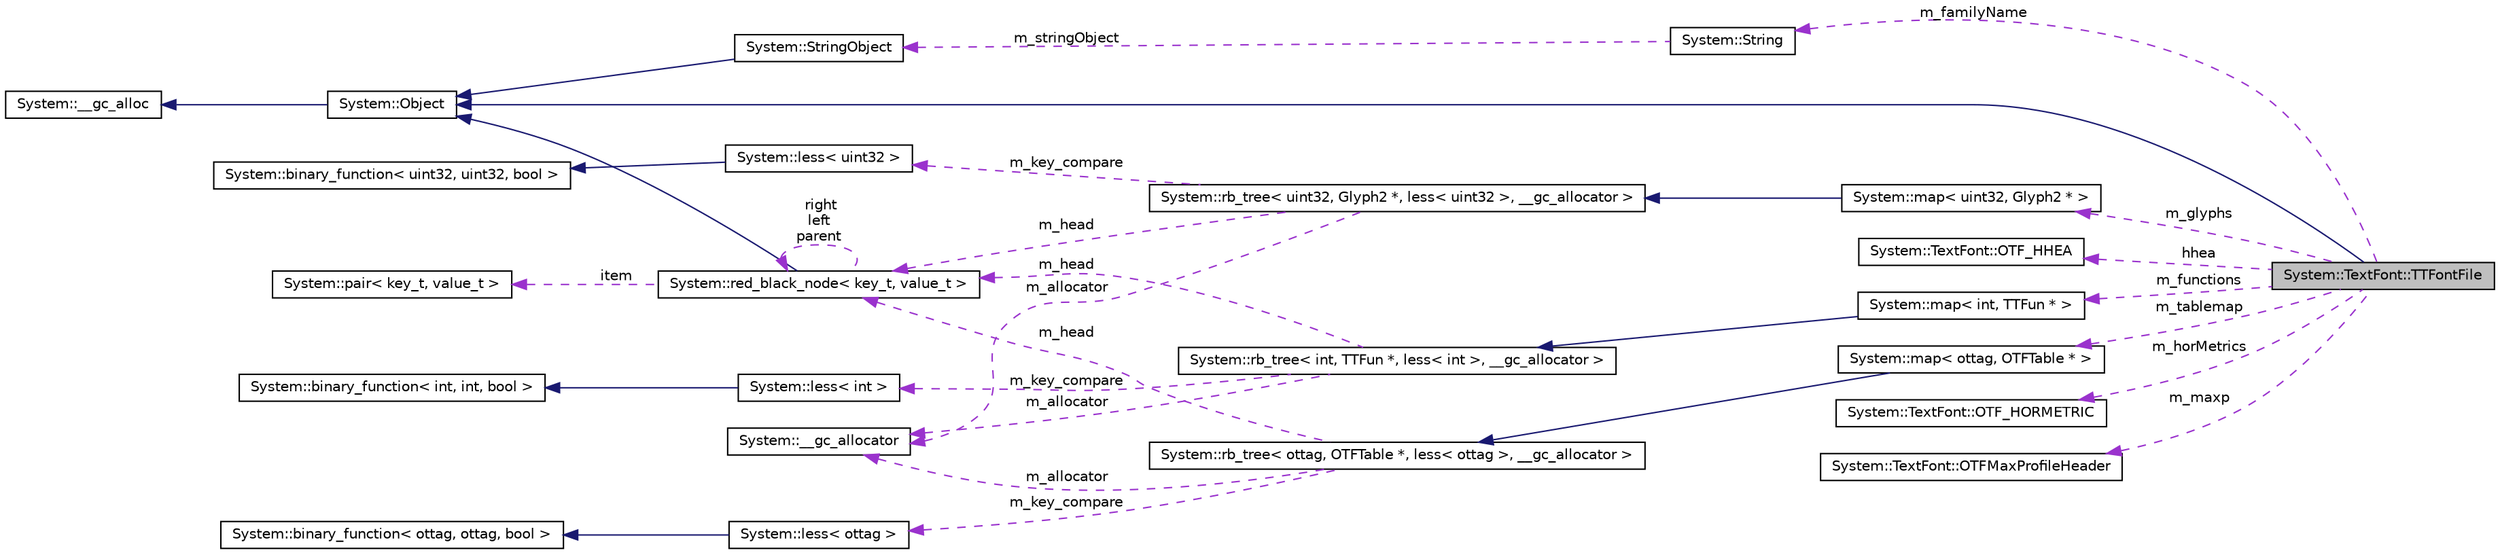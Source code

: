 digraph G
{
  edge [fontname="Helvetica",fontsize="10",labelfontname="Helvetica",labelfontsize="10"];
  node [fontname="Helvetica",fontsize="10",shape=record];
  rankdir="LR";
  Node1 [label="System::TextFont::TTFontFile",height=0.2,width=0.4,color="black", fillcolor="grey75", style="filled" fontcolor="black"];
  Node2 -> Node1 [dir="back",color="midnightblue",fontsize="10",style="solid",fontname="Helvetica"];
  Node2 [label="System::Object",height=0.2,width=0.4,color="black", fillcolor="white", style="filled",URL="$class_system_1_1_object.html"];
  Node3 -> Node2 [dir="back",color="midnightblue",fontsize="10",style="solid",fontname="Helvetica"];
  Node3 [label="System::__gc_alloc",height=0.2,width=0.4,color="black", fillcolor="white", style="filled",URL="$class_system_1_1____gc__alloc.html"];
  Node4 -> Node1 [dir="back",color="darkorchid3",fontsize="10",style="dashed",label=" m_tablemap" ,fontname="Helvetica"];
  Node4 [label="System::map\< ottag, OTFTable * \>",height=0.2,width=0.4,color="black", fillcolor="white", style="filled",URL="$class_system_1_1map.html"];
  Node5 -> Node4 [dir="back",color="midnightblue",fontsize="10",style="solid",fontname="Helvetica"];
  Node5 [label="System::rb_tree\< ottag, OTFTable *, less\< ottag \>, __gc_allocator \>",height=0.2,width=0.4,color="black", fillcolor="white", style="filled",URL="$class_system_1_1rb__tree.html"];
  Node6 -> Node5 [dir="back",color="darkorchid3",fontsize="10",style="dashed",label=" m_allocator" ,fontname="Helvetica"];
  Node6 [label="System::__gc_allocator",height=0.2,width=0.4,color="black", fillcolor="white", style="filled",URL="$class_system_1_1____gc__allocator.html"];
  Node7 -> Node5 [dir="back",color="darkorchid3",fontsize="10",style="dashed",label=" m_head" ,fontname="Helvetica"];
  Node7 [label="System::red_black_node\< key_t, value_t \>",height=0.2,width=0.4,color="black", fillcolor="white", style="filled",URL="$class_system_1_1red__black__node.html"];
  Node2 -> Node7 [dir="back",color="midnightblue",fontsize="10",style="solid",fontname="Helvetica"];
  Node7 -> Node7 [dir="back",color="darkorchid3",fontsize="10",style="dashed",label=" right\nleft\nparent" ,fontname="Helvetica"];
  Node8 -> Node7 [dir="back",color="darkorchid3",fontsize="10",style="dashed",label=" item" ,fontname="Helvetica"];
  Node8 [label="System::pair\< key_t, value_t \>",height=0.2,width=0.4,color="black", fillcolor="white", style="filled",URL="$class_system_1_1pair.html"];
  Node9 -> Node5 [dir="back",color="darkorchid3",fontsize="10",style="dashed",label=" m_key_compare" ,fontname="Helvetica"];
  Node9 [label="System::less\< ottag \>",height=0.2,width=0.4,color="black", fillcolor="white", style="filled",URL="$class_system_1_1less.html"];
  Node10 -> Node9 [dir="back",color="midnightblue",fontsize="10",style="solid",fontname="Helvetica"];
  Node10 [label="System::binary_function\< ottag, ottag, bool \>",height=0.2,width=0.4,color="black", fillcolor="white", style="filled",URL="$class_system_1_1binary__function.html"];
  Node11 -> Node1 [dir="back",color="darkorchid3",fontsize="10",style="dashed",label=" m_functions" ,fontname="Helvetica"];
  Node11 [label="System::map\< int, TTFun * \>",height=0.2,width=0.4,color="black", fillcolor="white", style="filled",URL="$class_system_1_1map.html"];
  Node12 -> Node11 [dir="back",color="midnightblue",fontsize="10",style="solid",fontname="Helvetica"];
  Node12 [label="System::rb_tree\< int, TTFun *, less\< int \>, __gc_allocator \>",height=0.2,width=0.4,color="black", fillcolor="white", style="filled",URL="$class_system_1_1rb__tree.html"];
  Node6 -> Node12 [dir="back",color="darkorchid3",fontsize="10",style="dashed",label=" m_allocator" ,fontname="Helvetica"];
  Node13 -> Node12 [dir="back",color="darkorchid3",fontsize="10",style="dashed",label=" m_key_compare" ,fontname="Helvetica"];
  Node13 [label="System::less\< int \>",height=0.2,width=0.4,color="black", fillcolor="white", style="filled",URL="$class_system_1_1less.html"];
  Node14 -> Node13 [dir="back",color="midnightblue",fontsize="10",style="solid",fontname="Helvetica"];
  Node14 [label="System::binary_function\< int, int, bool \>",height=0.2,width=0.4,color="black", fillcolor="white", style="filled",URL="$class_system_1_1binary__function.html"];
  Node7 -> Node12 [dir="back",color="darkorchid3",fontsize="10",style="dashed",label=" m_head" ,fontname="Helvetica"];
  Node15 -> Node1 [dir="back",color="darkorchid3",fontsize="10",style="dashed",label=" hhea" ,fontname="Helvetica"];
  Node15 [label="System::TextFont::OTF_HHEA",height=0.2,width=0.4,color="black", fillcolor="white", style="filled",URL="$struct_system_1_1_text_font_1_1_o_t_f___h_h_e_a.html"];
  Node16 -> Node1 [dir="back",color="darkorchid3",fontsize="10",style="dashed",label=" m_familyName" ,fontname="Helvetica"];
  Node16 [label="System::String",height=0.2,width=0.4,color="black", fillcolor="white", style="filled",URL="$class_system_1_1_string.html"];
  Node17 -> Node16 [dir="back",color="darkorchid3",fontsize="10",style="dashed",label=" m_stringObject" ,fontname="Helvetica"];
  Node17 [label="System::StringObject",height=0.2,width=0.4,color="black", fillcolor="white", style="filled",URL="$class_system_1_1_string_object.html"];
  Node2 -> Node17 [dir="back",color="midnightblue",fontsize="10",style="solid",fontname="Helvetica"];
  Node18 -> Node1 [dir="back",color="darkorchid3",fontsize="10",style="dashed",label=" m_glyphs" ,fontname="Helvetica"];
  Node18 [label="System::map\< uint32, Glyph2 * \>",height=0.2,width=0.4,color="black", fillcolor="white", style="filled",URL="$class_system_1_1map.html"];
  Node19 -> Node18 [dir="back",color="midnightblue",fontsize="10",style="solid",fontname="Helvetica"];
  Node19 [label="System::rb_tree\< uint32, Glyph2 *, less\< uint32 \>, __gc_allocator \>",height=0.2,width=0.4,color="black", fillcolor="white", style="filled",URL="$class_system_1_1rb__tree.html"];
  Node6 -> Node19 [dir="back",color="darkorchid3",fontsize="10",style="dashed",label=" m_allocator" ,fontname="Helvetica"];
  Node20 -> Node19 [dir="back",color="darkorchid3",fontsize="10",style="dashed",label=" m_key_compare" ,fontname="Helvetica"];
  Node20 [label="System::less\< uint32 \>",height=0.2,width=0.4,color="black", fillcolor="white", style="filled",URL="$class_system_1_1less.html"];
  Node21 -> Node20 [dir="back",color="midnightblue",fontsize="10",style="solid",fontname="Helvetica"];
  Node21 [label="System::binary_function\< uint32, uint32, bool \>",height=0.2,width=0.4,color="black", fillcolor="white", style="filled",URL="$class_system_1_1binary__function.html"];
  Node7 -> Node19 [dir="back",color="darkorchid3",fontsize="10",style="dashed",label=" m_head" ,fontname="Helvetica"];
  Node22 -> Node1 [dir="back",color="darkorchid3",fontsize="10",style="dashed",label=" m_horMetrics" ,fontname="Helvetica"];
  Node22 [label="System::TextFont::OTF_HORMETRIC",height=0.2,width=0.4,color="black", fillcolor="white", style="filled",URL="$struct_system_1_1_text_font_1_1_o_t_f___h_o_r_m_e_t_r_i_c.html"];
  Node23 -> Node1 [dir="back",color="darkorchid3",fontsize="10",style="dashed",label=" m_maxp" ,fontname="Helvetica"];
  Node23 [label="System::TextFont::OTFMaxProfileHeader",height=0.2,width=0.4,color="black", fillcolor="white", style="filled",URL="$struct_system_1_1_text_font_1_1_o_t_f_max_profile_header.html"];
}
